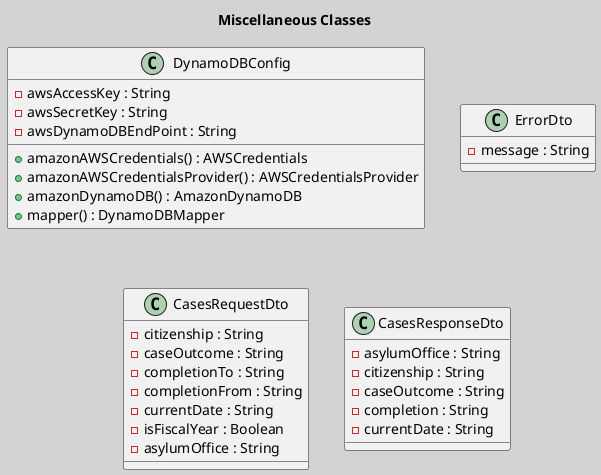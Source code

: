 @startuml
title Miscellaneous Classes
skinparam backgroundcolor lightgrey

'Config for DynamoDB
class DynamoDBConfig {
    - awsAccessKey : String
    - awsSecretKey : String
    - awsDynamoDBEndPoint : String
    + amazonAWSCredentials() : AWSCredentials
    + amazonAWSCredentialsProvider() : AWSCredentialsProvider
    + amazonDynamoDB() : AmazonDynamoDB
    + mapper() : DynamoDBMapper
}

class ErrorDto {
    - message : String
}

class CasesRequestDto {
    - citizenship : String
    - caseOutcome : String
    - completionTo : String
    - completionFrom : String
    - currentDate : String
    - isFiscalYear : Boolean
    - asylumOffice : String
}

class CasesResponseDto {
    - asylumOffice : String
    - citizenship : String
    - caseOutcome : String
    - completion : String
    - currentDate : String
}
@enduml